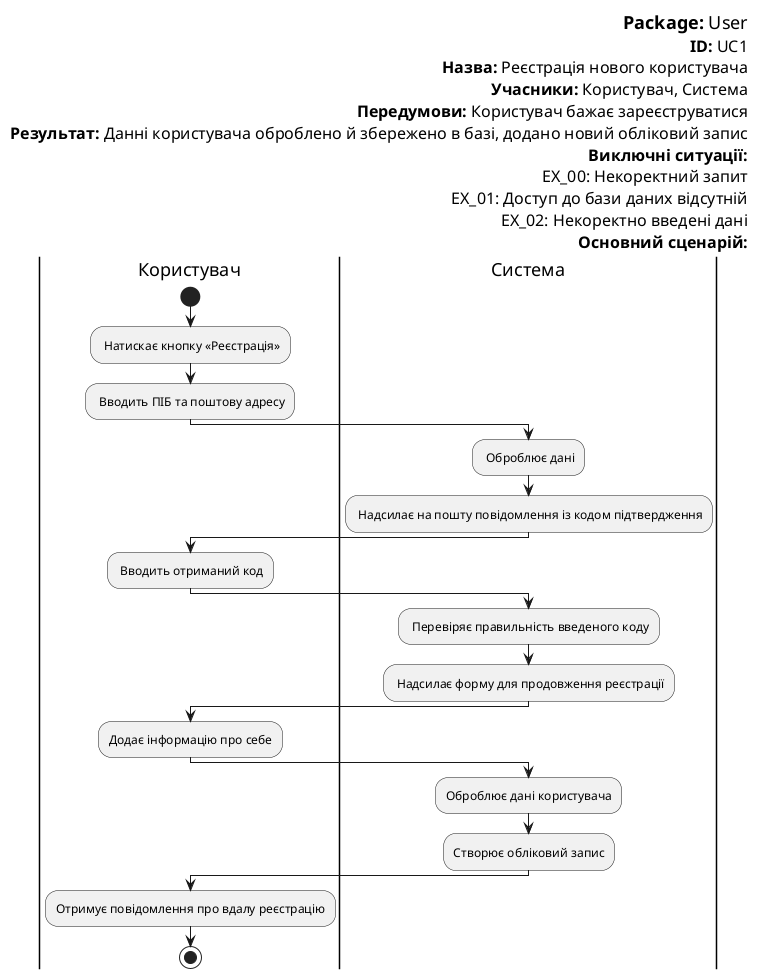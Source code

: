 @startuml 

left header
<font color=000 size=18><b>Package:</b> User
<font color=000 size=16><b>ID:</b> UC1
<font color=000 size=16><b>Назва:</b> Реєстрація нового користувача 
<font color=000 size=16><b>Учасники:</b> Користувач, Система
<font color=000 size=16><b>Передумови:</b> Користувач бажає зареєструватися
<font color=000 size=16><b>Результат:</b> Данні користувача оброблено й збережено в базі, додано новий обліковий запис
<font color=000 size=16><b>Виключні ситуації:</b>
<font color=000 size=16>EX_00: Некоректний запит
<font color=000 size=16>EX_01: Доступ до бази даних відсутній
<font color=000 size=16>EX_02: Некоректно введені дані
<font color=000 size=16><b>Основний сценарій:</b>
end header

skinparam	shadowing false
skinparam Note {
	BackgroundColor #f85658
	FontColor #ffffff
}

|Користувач|
start
: Натискає кнопку «Реєстрація»;

: Вводить ПІБ та поштову адресу;

|Система|
: Оброблює дані;

: Надсилає на пошту повідомлення із кодом підтвердження;

|Користувач|
: Вводить отриманий код;

|Система|
: Перевіряє правильність введеного коду;

: Надсилає форму для продовження реєстрації;

|Користувач|
:Додає інформацію про себе;

|Система|
:Оброблює дані користувача;

:Створює обліковий запис;

|Користувач|
:Отримує повідомлення про вдалу реєстрацію;
stop;
@enduml
